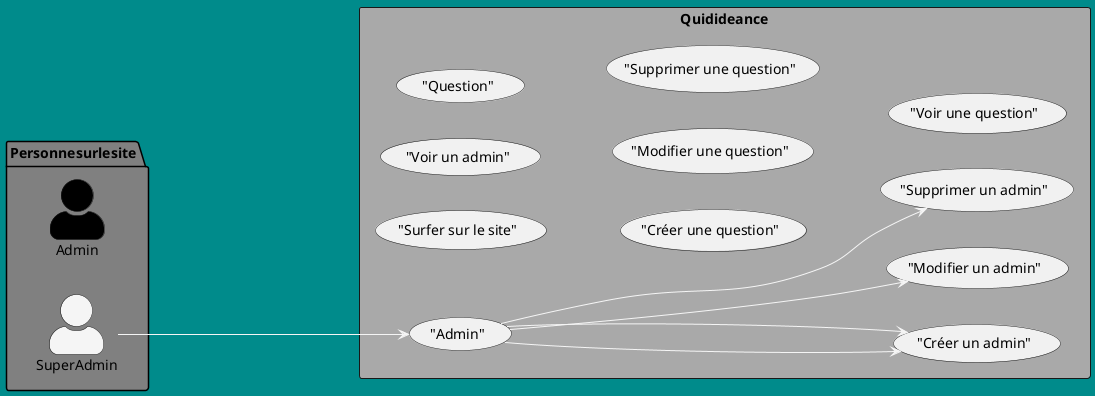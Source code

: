 @startuml Codecouleur
left to right direction
skinparam actorStyle awesome
skinparam BackgroundColor #DarkCyan
package Personnesurlesite #Grey {
actor Admin as ADMIN #Black
actor SuperAdmin as SUPADMIN #WhiteSmoke
}


Rectangle Quidideance #DarkGrey {

    ("Surfer sur le site") as SURF
    ("Admin") as ADM 
    ("Créer un admin") as ADMNEW
    ("Modifier un admin") as ADMEDIT
    ("Supprimer un admin") as ADMDELETE
    ("Voir un admin") as ADMSHOW
    ("Question") as QUE
    ("Créer une question") as QUENEW
    ("Modifier une question") as QUEEDIT
    ("Supprimer une question") as QUEDELETE
    ("Voir une question") as QUESHOW

    SUPADMIN----->ADM #WhiteSmoke
    ADM--->ADMNEW #WhiteSmoke
    ADM--->ADMEDIT #WhiteSmoke
    ADM--->ADMDELETE #WhiteSmoke
    ADM--->ADMNEW #WhiteSmoke

    
    
    
    



      
    
  
}

@enduml
